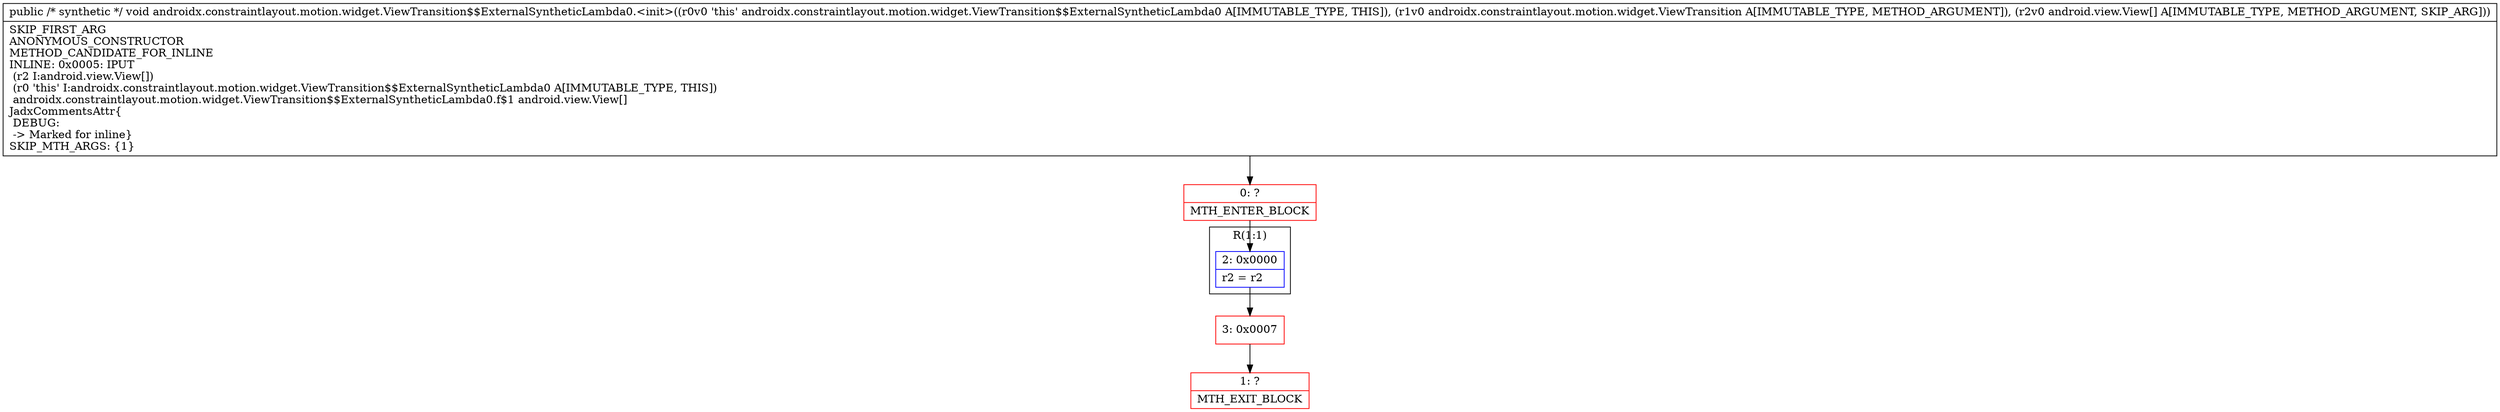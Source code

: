digraph "CFG forandroidx.constraintlayout.motion.widget.ViewTransition$$ExternalSyntheticLambda0.\<init\>(Landroidx\/constraintlayout\/motion\/widget\/ViewTransition;[Landroid\/view\/View;)V" {
subgraph cluster_Region_973624376 {
label = "R(1:1)";
node [shape=record,color=blue];
Node_2 [shape=record,label="{2\:\ 0x0000|r2 = r2\l}"];
}
Node_0 [shape=record,color=red,label="{0\:\ ?|MTH_ENTER_BLOCK\l}"];
Node_3 [shape=record,color=red,label="{3\:\ 0x0007}"];
Node_1 [shape=record,color=red,label="{1\:\ ?|MTH_EXIT_BLOCK\l}"];
MethodNode[shape=record,label="{public \/* synthetic *\/ void androidx.constraintlayout.motion.widget.ViewTransition$$ExternalSyntheticLambda0.\<init\>((r0v0 'this' androidx.constraintlayout.motion.widget.ViewTransition$$ExternalSyntheticLambda0 A[IMMUTABLE_TYPE, THIS]), (r1v0 androidx.constraintlayout.motion.widget.ViewTransition A[IMMUTABLE_TYPE, METHOD_ARGUMENT]), (r2v0 android.view.View[] A[IMMUTABLE_TYPE, METHOD_ARGUMENT, SKIP_ARG]))  | SKIP_FIRST_ARG\lANONYMOUS_CONSTRUCTOR\lMETHOD_CANDIDATE_FOR_INLINE\lINLINE: 0x0005: IPUT  \l  (r2 I:android.view.View[])\l  (r0 'this' I:androidx.constraintlayout.motion.widget.ViewTransition$$ExternalSyntheticLambda0 A[IMMUTABLE_TYPE, THIS])\l androidx.constraintlayout.motion.widget.ViewTransition$$ExternalSyntheticLambda0.f$1 android.view.View[]\lJadxCommentsAttr\{\l DEBUG: \l \-\> Marked for inline\}\lSKIP_MTH_ARGS: \{1\}\l}"];
MethodNode -> Node_0;Node_2 -> Node_3;
Node_0 -> Node_2;
Node_3 -> Node_1;
}

